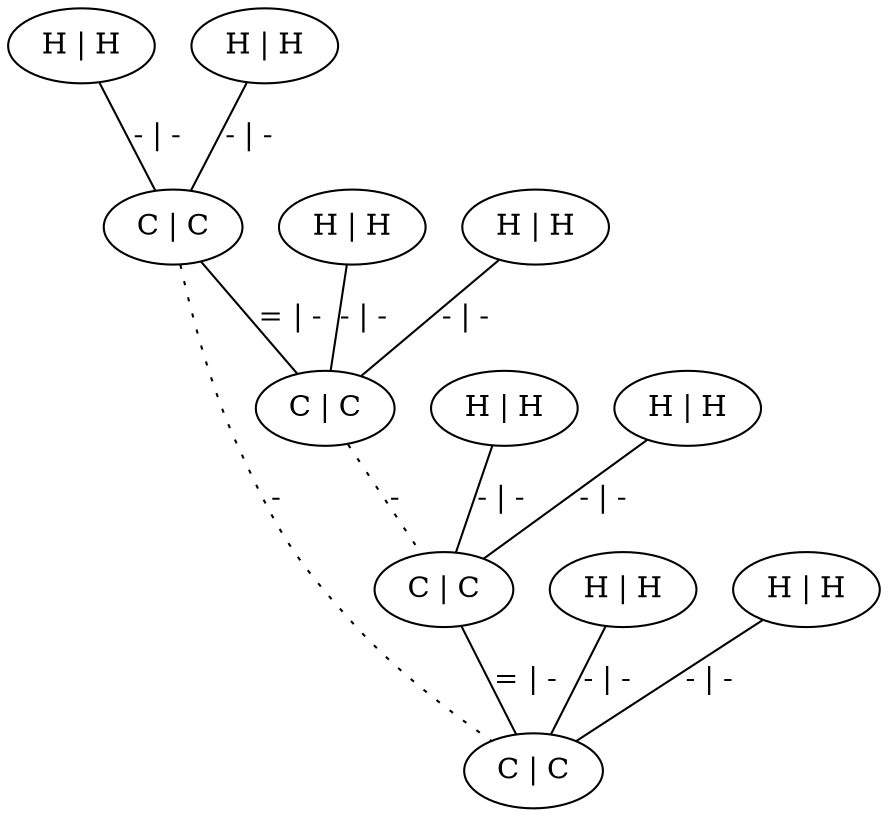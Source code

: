 graph G {
	0 [ label="C | C" ]
	1 [ label="C | C" ]
	2 [ label="H | H" ]
	3 [ label="H | H" ]
	4 [ label="H | H" ]
	5 [ label="H | H" ]
	6 [ label="C | C" ]
	7 [ label="C | C" ]
	8 [ label="H | H" ]
	9 [ label="H | H" ]
	10 [ label="H | H" ]
	11 [ label="H | H" ]
	1 -- 0 [ label="= | -" ]
	2 -- 0 [ label="- | -" ]
	3 -- 0 [ label="- | -" ]
	4 -- 1 [ label="- | -" ]
	5 -- 1 [ label="- | -" ]
	7 -- 6 [ label="= | -" ]
	8 -- 6 [ label="- | -" ]
	9 -- 6 [ label="- | -" ]
	10 -- 7 [ label="- | -" ]
	11 -- 7 [ label="- | -" ]
	1 -- 6 [ style=dotted label="-" ]
	0 -- 7 [ style=dotted label="-" ]
}
